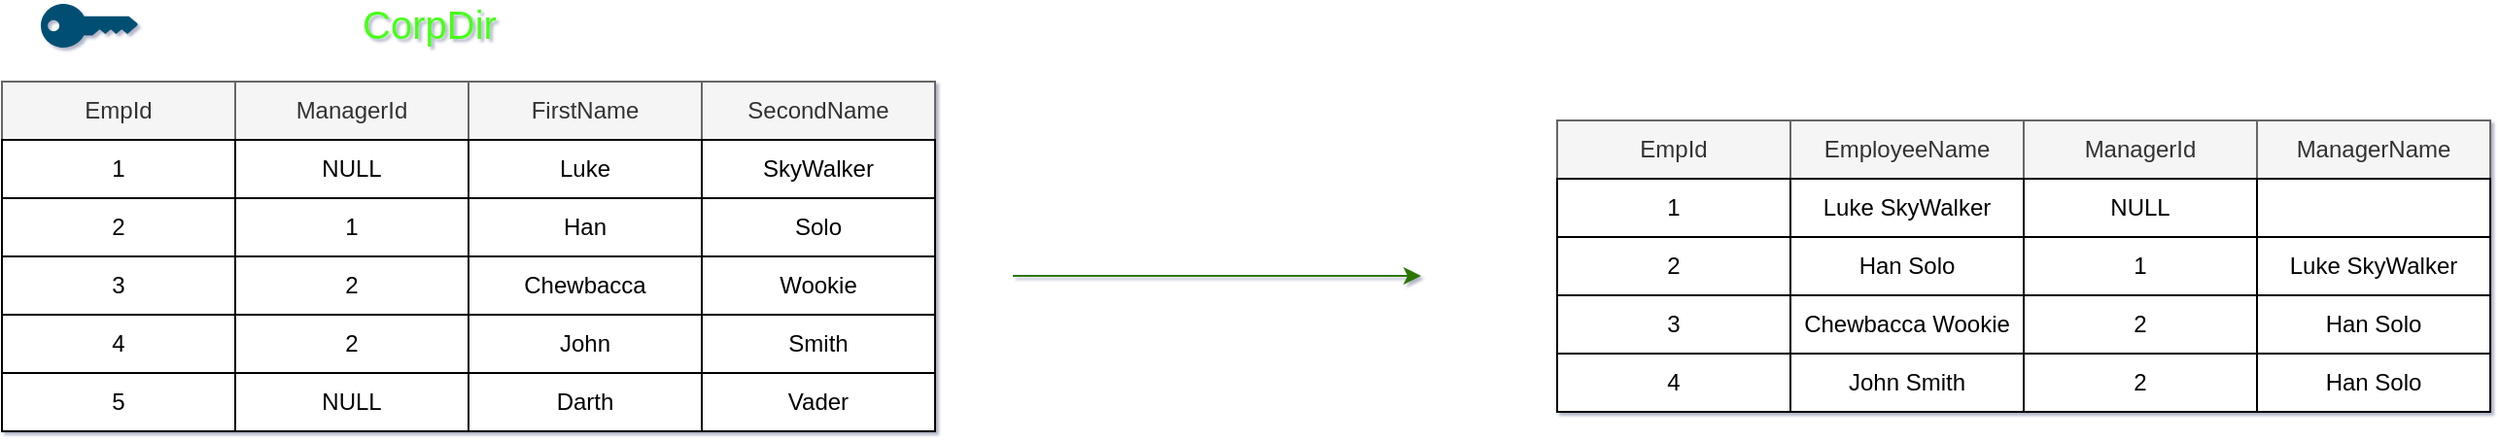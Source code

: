 <mxfile version="14.5.1" type="device"><diagram id="MnBnn5Wn_nKyAeP4h_QI" name="Page-1"><mxGraphModel dx="2062" dy="1183" grid="1" gridSize="10" guides="1" tooltips="1" connect="1" arrows="1" fold="1" page="1" pageScale="1" pageWidth="827" pageHeight="1169" math="0" shadow="1"><root><mxCell id="0"/><mxCell id="1" parent="0"/><mxCell id="esB36PikvHP8IqZydUyr-1" value="ManagerId" style="rounded=0;whiteSpace=wrap;html=1;fillColor=#f5f5f5;strokeColor=#666666;fontColor=#333333;" vertex="1" parent="1"><mxGeometry x="260" y="250" width="120" height="30" as="geometry"/></mxCell><mxCell id="esB36PikvHP8IqZydUyr-2" value="FirstName" style="rounded=0;whiteSpace=wrap;html=1;fillColor=#f5f5f5;strokeColor=#666666;fontColor=#333333;" vertex="1" parent="1"><mxGeometry x="380" y="250" width="120" height="30" as="geometry"/></mxCell><mxCell id="esB36PikvHP8IqZydUyr-3" value="NULL" style="rounded=0;whiteSpace=wrap;html=1;" vertex="1" parent="1"><mxGeometry x="260" y="280" width="120" height="30" as="geometry"/></mxCell><mxCell id="esB36PikvHP8IqZydUyr-4" value="Luke" style="rounded=0;whiteSpace=wrap;html=1;" vertex="1" parent="1"><mxGeometry x="380" y="280" width="120" height="30" as="geometry"/></mxCell><mxCell id="esB36PikvHP8IqZydUyr-9" value="" style="points=[[0,0.5,0],[0.24,0,0],[0.5,0.28,0],[0.995,0.475,0],[0.5,0.72,0],[0.24,1,0]];verticalLabelPosition=bottom;html=1;verticalAlign=top;aspect=fixed;align=center;pointerEvents=1;shape=mxgraph.cisco19.key;fillColor=#005073;strokeColor=none;" vertex="1" parent="1"><mxGeometry x="160" y="210" width="50" height="22.5" as="geometry"/></mxCell><mxCell id="esB36PikvHP8IqZydUyr-10" value="CorpDir" style="text;html=1;strokeColor=none;fillColor=none;align=center;verticalAlign=middle;whiteSpace=wrap;rounded=0;fontSize=20;fontColor=#47FF19;" vertex="1" parent="1"><mxGeometry x="340" y="210" width="40" height="20" as="geometry"/></mxCell><mxCell id="esB36PikvHP8IqZydUyr-11" value="EmpId" style="rounded=0;whiteSpace=wrap;html=1;fillColor=#f5f5f5;strokeColor=#666666;fontColor=#333333;" vertex="1" parent="1"><mxGeometry x="140" y="250" width="120" height="30" as="geometry"/></mxCell><mxCell id="esB36PikvHP8IqZydUyr-12" value="1" style="rounded=0;whiteSpace=wrap;html=1;" vertex="1" parent="1"><mxGeometry x="140" y="280" width="120" height="30" as="geometry"/></mxCell><mxCell id="esB36PikvHP8IqZydUyr-19" value="SecondName" style="rounded=0;whiteSpace=wrap;html=1;fillColor=#f5f5f5;strokeColor=#666666;fontColor=#333333;" vertex="1" parent="1"><mxGeometry x="500" y="250" width="120" height="30" as="geometry"/></mxCell><mxCell id="esB36PikvHP8IqZydUyr-20" value="SkyWalker" style="rounded=0;whiteSpace=wrap;html=1;" vertex="1" parent="1"><mxGeometry x="500" y="280" width="120" height="30" as="geometry"/></mxCell><mxCell id="esB36PikvHP8IqZydUyr-21" value="1" style="rounded=0;whiteSpace=wrap;html=1;" vertex="1" parent="1"><mxGeometry x="260" y="310" width="120" height="30" as="geometry"/></mxCell><mxCell id="esB36PikvHP8IqZydUyr-22" value="Han" style="rounded=0;whiteSpace=wrap;html=1;" vertex="1" parent="1"><mxGeometry x="380" y="310" width="120" height="30" as="geometry"/></mxCell><mxCell id="esB36PikvHP8IqZydUyr-23" value="2" style="rounded=0;whiteSpace=wrap;html=1;" vertex="1" parent="1"><mxGeometry x="140" y="310" width="120" height="30" as="geometry"/></mxCell><mxCell id="esB36PikvHP8IqZydUyr-24" value="Solo" style="rounded=0;whiteSpace=wrap;html=1;" vertex="1" parent="1"><mxGeometry x="500" y="310" width="120" height="30" as="geometry"/></mxCell><mxCell id="esB36PikvHP8IqZydUyr-25" value="2" style="rounded=0;whiteSpace=wrap;html=1;" vertex="1" parent="1"><mxGeometry x="260" y="340" width="120" height="30" as="geometry"/></mxCell><mxCell id="esB36PikvHP8IqZydUyr-26" value="Chewbacca" style="rounded=0;whiteSpace=wrap;html=1;" vertex="1" parent="1"><mxGeometry x="380" y="340" width="120" height="30" as="geometry"/></mxCell><mxCell id="esB36PikvHP8IqZydUyr-27" value="3" style="rounded=0;whiteSpace=wrap;html=1;" vertex="1" parent="1"><mxGeometry x="140" y="340" width="120" height="30" as="geometry"/></mxCell><mxCell id="esB36PikvHP8IqZydUyr-28" value="Wookie" style="rounded=0;whiteSpace=wrap;html=1;" vertex="1" parent="1"><mxGeometry x="500" y="340" width="120" height="30" as="geometry"/></mxCell><mxCell id="esB36PikvHP8IqZydUyr-29" value="2" style="rounded=0;whiteSpace=wrap;html=1;" vertex="1" parent="1"><mxGeometry x="260" y="370" width="120" height="30" as="geometry"/></mxCell><mxCell id="esB36PikvHP8IqZydUyr-30" value="John" style="rounded=0;whiteSpace=wrap;html=1;" vertex="1" parent="1"><mxGeometry x="380" y="370" width="120" height="30" as="geometry"/></mxCell><mxCell id="esB36PikvHP8IqZydUyr-31" value="4" style="rounded=0;whiteSpace=wrap;html=1;" vertex="1" parent="1"><mxGeometry x="140" y="370" width="120" height="30" as="geometry"/></mxCell><mxCell id="esB36PikvHP8IqZydUyr-32" value="Smith" style="rounded=0;whiteSpace=wrap;html=1;" vertex="1" parent="1"><mxGeometry x="500" y="370" width="120" height="30" as="geometry"/></mxCell><mxCell id="esB36PikvHP8IqZydUyr-33" value="NULL" style="rounded=0;whiteSpace=wrap;html=1;" vertex="1" parent="1"><mxGeometry x="260" y="400" width="120" height="30" as="geometry"/></mxCell><mxCell id="esB36PikvHP8IqZydUyr-34" value="Darth" style="rounded=0;whiteSpace=wrap;html=1;" vertex="1" parent="1"><mxGeometry x="380" y="400" width="120" height="30" as="geometry"/></mxCell><mxCell id="esB36PikvHP8IqZydUyr-35" value="5" style="rounded=0;whiteSpace=wrap;html=1;" vertex="1" parent="1"><mxGeometry x="140" y="400" width="120" height="30" as="geometry"/></mxCell><mxCell id="esB36PikvHP8IqZydUyr-36" value="Vader" style="rounded=0;whiteSpace=wrap;html=1;" vertex="1" parent="1"><mxGeometry x="500" y="400" width="120" height="30" as="geometry"/></mxCell><mxCell id="esB36PikvHP8IqZydUyr-39" value="EmpId" style="rounded=0;whiteSpace=wrap;html=1;fillColor=#f5f5f5;strokeColor=#666666;fontColor=#333333;" vertex="1" parent="1"><mxGeometry x="940" y="270" width="120" height="30" as="geometry"/></mxCell><mxCell id="esB36PikvHP8IqZydUyr-40" value="EmployeeName" style="rounded=0;whiteSpace=wrap;html=1;fillColor=#f5f5f5;strokeColor=#666666;fontColor=#333333;" vertex="1" parent="1"><mxGeometry x="1060" y="270" width="120" height="30" as="geometry"/></mxCell><mxCell id="esB36PikvHP8IqZydUyr-41" value="ManagerId" style="rounded=0;whiteSpace=wrap;html=1;fillColor=#f5f5f5;strokeColor=#666666;fontColor=#333333;" vertex="1" parent="1"><mxGeometry x="1180" y="270" width="120" height="30" as="geometry"/></mxCell><mxCell id="esB36PikvHP8IqZydUyr-42" value="ManagerName" style="rounded=0;whiteSpace=wrap;html=1;fillColor=#f5f5f5;strokeColor=#666666;fontColor=#333333;" vertex="1" parent="1"><mxGeometry x="1300" y="270" width="120" height="30" as="geometry"/></mxCell><mxCell id="esB36PikvHP8IqZydUyr-44" value="1" style="rounded=0;whiteSpace=wrap;html=1;" vertex="1" parent="1"><mxGeometry x="940" y="300" width="120" height="30" as="geometry"/></mxCell><mxCell id="esB36PikvHP8IqZydUyr-45" value="NULL" style="rounded=0;whiteSpace=wrap;html=1;" vertex="1" parent="1"><mxGeometry x="1180" y="300" width="120" height="30" as="geometry"/></mxCell><mxCell id="esB36PikvHP8IqZydUyr-46" value="Luke SkyWalker" style="rounded=0;whiteSpace=wrap;html=1;" vertex="1" parent="1"><mxGeometry x="1060" y="300" width="120" height="30" as="geometry"/></mxCell><mxCell id="esB36PikvHP8IqZydUyr-47" value="" style="rounded=0;whiteSpace=wrap;html=1;" vertex="1" parent="1"><mxGeometry x="1300" y="300" width="120" height="30" as="geometry"/></mxCell><mxCell id="esB36PikvHP8IqZydUyr-48" value="2" style="rounded=0;whiteSpace=wrap;html=1;" vertex="1" parent="1"><mxGeometry x="940" y="330" width="120" height="30" as="geometry"/></mxCell><mxCell id="esB36PikvHP8IqZydUyr-49" value="1" style="rounded=0;whiteSpace=wrap;html=1;" vertex="1" parent="1"><mxGeometry x="1180" y="330" width="120" height="30" as="geometry"/></mxCell><mxCell id="esB36PikvHP8IqZydUyr-50" value="Han Solo" style="rounded=0;whiteSpace=wrap;html=1;" vertex="1" parent="1"><mxGeometry x="1060" y="330" width="120" height="30" as="geometry"/></mxCell><mxCell id="esB36PikvHP8IqZydUyr-52" value="Luke SkyWalker" style="rounded=0;whiteSpace=wrap;html=1;" vertex="1" parent="1"><mxGeometry x="1300" y="330" width="120" height="30" as="geometry"/></mxCell><mxCell id="esB36PikvHP8IqZydUyr-53" value="3" style="rounded=0;whiteSpace=wrap;html=1;" vertex="1" parent="1"><mxGeometry x="940" y="360" width="120" height="30" as="geometry"/></mxCell><mxCell id="esB36PikvHP8IqZydUyr-54" value="2" style="rounded=0;whiteSpace=wrap;html=1;" vertex="1" parent="1"><mxGeometry x="1180" y="360" width="120" height="30" as="geometry"/></mxCell><mxCell id="esB36PikvHP8IqZydUyr-55" value="Chewbacca Wookie" style="rounded=0;whiteSpace=wrap;html=1;" vertex="1" parent="1"><mxGeometry x="1060" y="360" width="120" height="30" as="geometry"/></mxCell><mxCell id="esB36PikvHP8IqZydUyr-57" value="Han Solo" style="rounded=0;whiteSpace=wrap;html=1;" vertex="1" parent="1"><mxGeometry x="1300" y="360" width="120" height="30" as="geometry"/></mxCell><mxCell id="esB36PikvHP8IqZydUyr-60" value="4" style="rounded=0;whiteSpace=wrap;html=1;" vertex="1" parent="1"><mxGeometry x="940" y="390" width="120" height="30" as="geometry"/></mxCell><mxCell id="esB36PikvHP8IqZydUyr-61" value="2" style="rounded=0;whiteSpace=wrap;html=1;" vertex="1" parent="1"><mxGeometry x="1180" y="390" width="120" height="30" as="geometry"/></mxCell><mxCell id="esB36PikvHP8IqZydUyr-62" value="John Smith" style="rounded=0;whiteSpace=wrap;html=1;" vertex="1" parent="1"><mxGeometry x="1060" y="390" width="120" height="30" as="geometry"/></mxCell><mxCell id="esB36PikvHP8IqZydUyr-63" value="Han Solo" style="rounded=0;whiteSpace=wrap;html=1;" vertex="1" parent="1"><mxGeometry x="1300" y="390" width="120" height="30" as="geometry"/></mxCell><mxCell id="esB36PikvHP8IqZydUyr-64" value="" style="endArrow=classic;html=1;fillColor=#60a917;strokeColor=#2D7600;" edge="1" parent="1"><mxGeometry width="50" height="50" relative="1" as="geometry"><mxPoint x="660" y="350" as="sourcePoint"/><mxPoint x="870" y="350" as="targetPoint"/></mxGeometry></mxCell></root></mxGraphModel></diagram></mxfile>